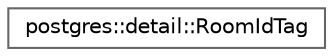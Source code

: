 digraph "Graphical Class Hierarchy"
{
 // LATEX_PDF_SIZE
  bgcolor="transparent";
  edge [fontname=Helvetica,fontsize=10,labelfontname=Helvetica,labelfontsize=10];
  node [fontname=Helvetica,fontsize=10,shape=box,height=0.2,width=0.4];
  rankdir="LR";
  Node0 [id="Node000000",label="postgres::detail::RoomIdTag",height=0.2,width=0.4,color="grey40", fillcolor="white", style="filled",URL="$structpostgres_1_1detail_1_1_room_id_tag.html",tooltip="Тег для идентификатора комнаты."];
}
